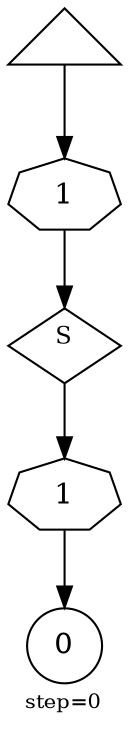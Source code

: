 digraph {
  graph  [labelloc=bottom,labeljust=left,fontsize="10",label="step=0"];
  "237" [shape=triangle,peripheries="1",label="",labelfontcolor=black,color=black];
  "238" [shape=circle,peripheries="1",label=<0>,labelfontcolor=black,color=black];
  "239" [shape=diamond,peripheries="1",label=<<SUP>S</SUP>>,labelfontcolor=black,color=black];
  "240" [label=<1>,peripheries="1",color=black,shape=septagon];
  "237" -> "240" [color=black];
  "240" -> "239" [color=black];
  "241" [label=<1>,peripheries="1",color=black,shape=septagon];
  "239" -> "241" [color=black];
  "241" -> "238" [color=black];
}